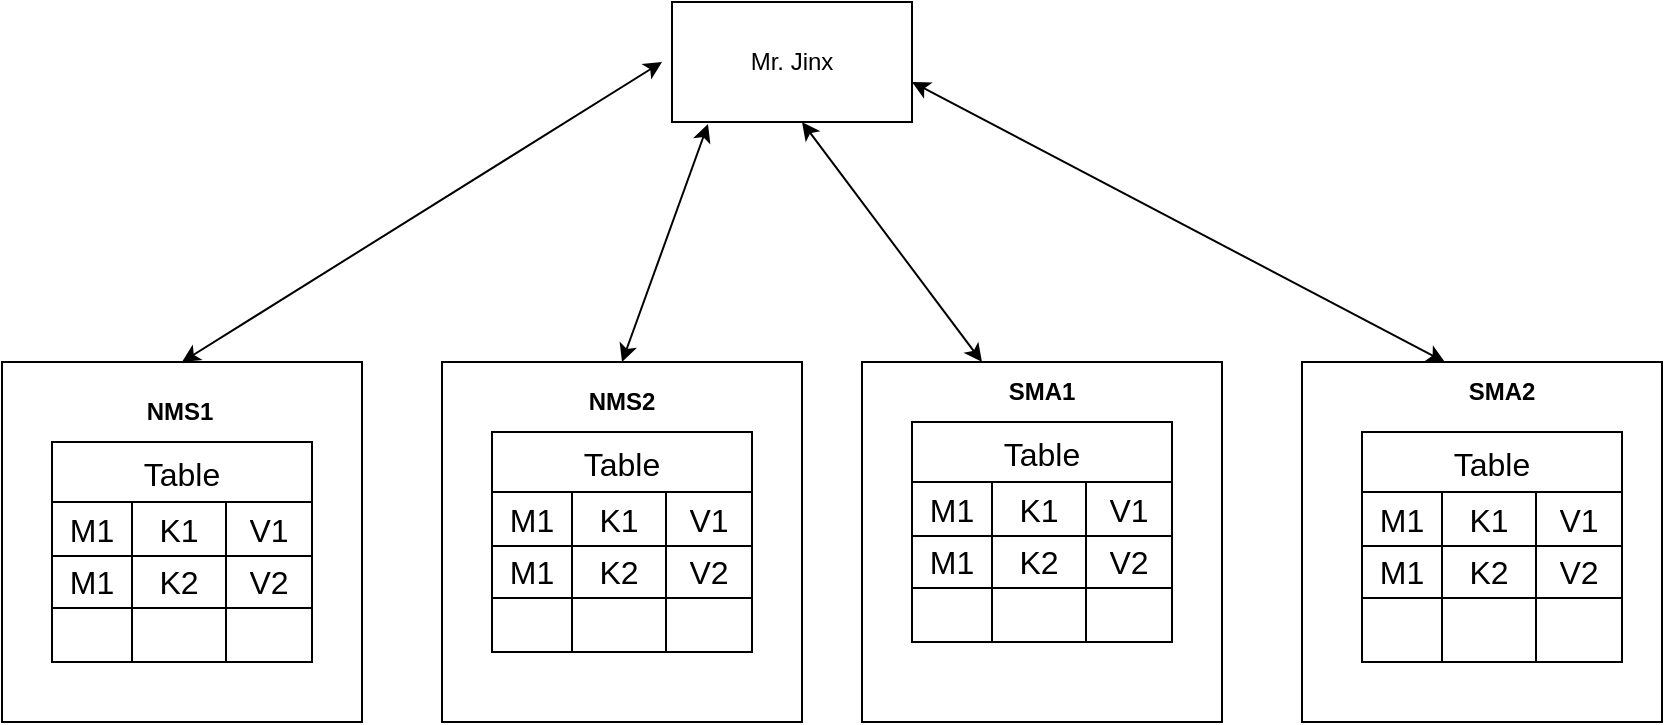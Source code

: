 <mxfile version="22.0.0" type="github">
  <diagram name="Page-1" id="oXNWPjhnlzOxRywy6CMi">
    <mxGraphModel dx="1050" dy="558" grid="1" gridSize="10" guides="1" tooltips="1" connect="1" arrows="1" fold="1" page="1" pageScale="1" pageWidth="850" pageHeight="1100" math="0" shadow="0">
      <root>
        <mxCell id="0" />
        <mxCell id="1" parent="0" />
        <mxCell id="G6FzZKToW4MEG1RDiFi3-1" value="" style="whiteSpace=wrap;html=1;aspect=fixed;" vertex="1" parent="1">
          <mxGeometry x="40" y="230" width="180" height="180" as="geometry" />
        </mxCell>
        <mxCell id="G6FzZKToW4MEG1RDiFi3-2" value="" style="whiteSpace=wrap;html=1;aspect=fixed;" vertex="1" parent="1">
          <mxGeometry x="260" y="230" width="180" height="180" as="geometry" />
        </mxCell>
        <mxCell id="G6FzZKToW4MEG1RDiFi3-3" value="" style="whiteSpace=wrap;html=1;aspect=fixed;" vertex="1" parent="1">
          <mxGeometry x="470" y="230" width="180" height="180" as="geometry" />
        </mxCell>
        <mxCell id="G6FzZKToW4MEG1RDiFi3-4" value="" style="whiteSpace=wrap;html=1;aspect=fixed;" vertex="1" parent="1">
          <mxGeometry x="690" y="230" width="180" height="180" as="geometry" />
        </mxCell>
        <mxCell id="G6FzZKToW4MEG1RDiFi3-20" value="Table" style="shape=table;startSize=30;container=1;collapsible=0;childLayout=tableLayout;strokeColor=default;fontSize=16;" vertex="1" parent="1">
          <mxGeometry x="65" y="270" width="130" height="110" as="geometry" />
        </mxCell>
        <mxCell id="G6FzZKToW4MEG1RDiFi3-21" value="" style="shape=tableRow;horizontal=0;startSize=0;swimlaneHead=0;swimlaneBody=0;strokeColor=inherit;top=0;left=0;bottom=0;right=0;collapsible=0;dropTarget=0;fillColor=none;points=[[0,0.5],[1,0.5]];portConstraint=eastwest;fontSize=16;" vertex="1" parent="G6FzZKToW4MEG1RDiFi3-20">
          <mxGeometry y="30" width="130" height="27" as="geometry" />
        </mxCell>
        <mxCell id="G6FzZKToW4MEG1RDiFi3-22" value="M1" style="shape=partialRectangle;html=1;whiteSpace=wrap;connectable=0;strokeColor=inherit;overflow=hidden;fillColor=none;top=0;left=0;bottom=0;right=0;pointerEvents=1;fontSize=16;" vertex="1" parent="G6FzZKToW4MEG1RDiFi3-21">
          <mxGeometry width="40" height="27" as="geometry">
            <mxRectangle width="40" height="27" as="alternateBounds" />
          </mxGeometry>
        </mxCell>
        <mxCell id="G6FzZKToW4MEG1RDiFi3-23" value="K1" style="shape=partialRectangle;html=1;whiteSpace=wrap;connectable=0;strokeColor=inherit;overflow=hidden;fillColor=none;top=0;left=0;bottom=0;right=0;pointerEvents=1;fontSize=16;" vertex="1" parent="G6FzZKToW4MEG1RDiFi3-21">
          <mxGeometry x="40" width="47" height="27" as="geometry">
            <mxRectangle width="47" height="27" as="alternateBounds" />
          </mxGeometry>
        </mxCell>
        <mxCell id="G6FzZKToW4MEG1RDiFi3-24" value="V1" style="shape=partialRectangle;html=1;whiteSpace=wrap;connectable=0;strokeColor=inherit;overflow=hidden;fillColor=none;top=0;left=0;bottom=0;right=0;pointerEvents=1;fontSize=16;" vertex="1" parent="G6FzZKToW4MEG1RDiFi3-21">
          <mxGeometry x="87" width="43" height="27" as="geometry">
            <mxRectangle width="43" height="27" as="alternateBounds" />
          </mxGeometry>
        </mxCell>
        <mxCell id="G6FzZKToW4MEG1RDiFi3-25" value="" style="shape=tableRow;horizontal=0;startSize=0;swimlaneHead=0;swimlaneBody=0;strokeColor=inherit;top=0;left=0;bottom=0;right=0;collapsible=0;dropTarget=0;fillColor=none;points=[[0,0.5],[1,0.5]];portConstraint=eastwest;fontSize=16;" vertex="1" parent="G6FzZKToW4MEG1RDiFi3-20">
          <mxGeometry y="57" width="130" height="26" as="geometry" />
        </mxCell>
        <mxCell id="G6FzZKToW4MEG1RDiFi3-26" value="M1" style="shape=partialRectangle;html=1;whiteSpace=wrap;connectable=0;strokeColor=inherit;overflow=hidden;fillColor=none;top=0;left=0;bottom=0;right=0;pointerEvents=1;fontSize=16;" vertex="1" parent="G6FzZKToW4MEG1RDiFi3-25">
          <mxGeometry width="40" height="26" as="geometry">
            <mxRectangle width="40" height="26" as="alternateBounds" />
          </mxGeometry>
        </mxCell>
        <mxCell id="G6FzZKToW4MEG1RDiFi3-27" value="K2" style="shape=partialRectangle;html=1;whiteSpace=wrap;connectable=0;strokeColor=inherit;overflow=hidden;fillColor=none;top=0;left=0;bottom=0;right=0;pointerEvents=1;fontSize=16;" vertex="1" parent="G6FzZKToW4MEG1RDiFi3-25">
          <mxGeometry x="40" width="47" height="26" as="geometry">
            <mxRectangle width="47" height="26" as="alternateBounds" />
          </mxGeometry>
        </mxCell>
        <mxCell id="G6FzZKToW4MEG1RDiFi3-28" value="V2" style="shape=partialRectangle;html=1;whiteSpace=wrap;connectable=0;strokeColor=inherit;overflow=hidden;fillColor=none;top=0;left=0;bottom=0;right=0;pointerEvents=1;fontSize=16;" vertex="1" parent="G6FzZKToW4MEG1RDiFi3-25">
          <mxGeometry x="87" width="43" height="26" as="geometry">
            <mxRectangle width="43" height="26" as="alternateBounds" />
          </mxGeometry>
        </mxCell>
        <mxCell id="G6FzZKToW4MEG1RDiFi3-29" value="" style="shape=tableRow;horizontal=0;startSize=0;swimlaneHead=0;swimlaneBody=0;strokeColor=inherit;top=0;left=0;bottom=0;right=0;collapsible=0;dropTarget=0;fillColor=none;points=[[0,0.5],[1,0.5]];portConstraint=eastwest;fontSize=16;" vertex="1" parent="G6FzZKToW4MEG1RDiFi3-20">
          <mxGeometry y="83" width="130" height="27" as="geometry" />
        </mxCell>
        <mxCell id="G6FzZKToW4MEG1RDiFi3-30" value="" style="shape=partialRectangle;html=1;whiteSpace=wrap;connectable=0;strokeColor=inherit;overflow=hidden;fillColor=none;top=0;left=0;bottom=0;right=0;pointerEvents=1;fontSize=16;" vertex="1" parent="G6FzZKToW4MEG1RDiFi3-29">
          <mxGeometry width="40" height="27" as="geometry">
            <mxRectangle width="40" height="27" as="alternateBounds" />
          </mxGeometry>
        </mxCell>
        <mxCell id="G6FzZKToW4MEG1RDiFi3-31" value="" style="shape=partialRectangle;html=1;whiteSpace=wrap;connectable=0;strokeColor=inherit;overflow=hidden;fillColor=none;top=0;left=0;bottom=0;right=0;pointerEvents=1;fontSize=16;" vertex="1" parent="G6FzZKToW4MEG1RDiFi3-29">
          <mxGeometry x="40" width="47" height="27" as="geometry">
            <mxRectangle width="47" height="27" as="alternateBounds" />
          </mxGeometry>
        </mxCell>
        <mxCell id="G6FzZKToW4MEG1RDiFi3-32" value="" style="shape=partialRectangle;html=1;whiteSpace=wrap;connectable=0;strokeColor=inherit;overflow=hidden;fillColor=none;top=0;left=0;bottom=0;right=0;pointerEvents=1;fontSize=16;" vertex="1" parent="G6FzZKToW4MEG1RDiFi3-29">
          <mxGeometry x="87" width="43" height="27" as="geometry">
            <mxRectangle width="43" height="27" as="alternateBounds" />
          </mxGeometry>
        </mxCell>
        <mxCell id="G6FzZKToW4MEG1RDiFi3-33" value="Table" style="shape=table;startSize=30;container=1;collapsible=0;childLayout=tableLayout;strokeColor=default;fontSize=16;" vertex="1" parent="1">
          <mxGeometry x="285" y="265" width="130" height="110" as="geometry" />
        </mxCell>
        <mxCell id="G6FzZKToW4MEG1RDiFi3-34" value="" style="shape=tableRow;horizontal=0;startSize=0;swimlaneHead=0;swimlaneBody=0;strokeColor=inherit;top=0;left=0;bottom=0;right=0;collapsible=0;dropTarget=0;fillColor=none;points=[[0,0.5],[1,0.5]];portConstraint=eastwest;fontSize=16;" vertex="1" parent="G6FzZKToW4MEG1RDiFi3-33">
          <mxGeometry y="30" width="130" height="27" as="geometry" />
        </mxCell>
        <mxCell id="G6FzZKToW4MEG1RDiFi3-35" value="M1" style="shape=partialRectangle;html=1;whiteSpace=wrap;connectable=0;strokeColor=inherit;overflow=hidden;fillColor=none;top=0;left=0;bottom=0;right=0;pointerEvents=1;fontSize=16;" vertex="1" parent="G6FzZKToW4MEG1RDiFi3-34">
          <mxGeometry width="40" height="27" as="geometry">
            <mxRectangle width="40" height="27" as="alternateBounds" />
          </mxGeometry>
        </mxCell>
        <mxCell id="G6FzZKToW4MEG1RDiFi3-36" value="K1" style="shape=partialRectangle;html=1;whiteSpace=wrap;connectable=0;strokeColor=inherit;overflow=hidden;fillColor=none;top=0;left=0;bottom=0;right=0;pointerEvents=1;fontSize=16;" vertex="1" parent="G6FzZKToW4MEG1RDiFi3-34">
          <mxGeometry x="40" width="47" height="27" as="geometry">
            <mxRectangle width="47" height="27" as="alternateBounds" />
          </mxGeometry>
        </mxCell>
        <mxCell id="G6FzZKToW4MEG1RDiFi3-37" value="V1" style="shape=partialRectangle;html=1;whiteSpace=wrap;connectable=0;strokeColor=inherit;overflow=hidden;fillColor=none;top=0;left=0;bottom=0;right=0;pointerEvents=1;fontSize=16;" vertex="1" parent="G6FzZKToW4MEG1RDiFi3-34">
          <mxGeometry x="87" width="43" height="27" as="geometry">
            <mxRectangle width="43" height="27" as="alternateBounds" />
          </mxGeometry>
        </mxCell>
        <mxCell id="G6FzZKToW4MEG1RDiFi3-38" value="" style="shape=tableRow;horizontal=0;startSize=0;swimlaneHead=0;swimlaneBody=0;strokeColor=inherit;top=0;left=0;bottom=0;right=0;collapsible=0;dropTarget=0;fillColor=none;points=[[0,0.5],[1,0.5]];portConstraint=eastwest;fontSize=16;" vertex="1" parent="G6FzZKToW4MEG1RDiFi3-33">
          <mxGeometry y="57" width="130" height="26" as="geometry" />
        </mxCell>
        <mxCell id="G6FzZKToW4MEG1RDiFi3-39" value="M1" style="shape=partialRectangle;html=1;whiteSpace=wrap;connectable=0;strokeColor=inherit;overflow=hidden;fillColor=none;top=0;left=0;bottom=0;right=0;pointerEvents=1;fontSize=16;" vertex="1" parent="G6FzZKToW4MEG1RDiFi3-38">
          <mxGeometry width="40" height="26" as="geometry">
            <mxRectangle width="40" height="26" as="alternateBounds" />
          </mxGeometry>
        </mxCell>
        <mxCell id="G6FzZKToW4MEG1RDiFi3-40" value="K2" style="shape=partialRectangle;html=1;whiteSpace=wrap;connectable=0;strokeColor=inherit;overflow=hidden;fillColor=none;top=0;left=0;bottom=0;right=0;pointerEvents=1;fontSize=16;" vertex="1" parent="G6FzZKToW4MEG1RDiFi3-38">
          <mxGeometry x="40" width="47" height="26" as="geometry">
            <mxRectangle width="47" height="26" as="alternateBounds" />
          </mxGeometry>
        </mxCell>
        <mxCell id="G6FzZKToW4MEG1RDiFi3-41" value="V2" style="shape=partialRectangle;html=1;whiteSpace=wrap;connectable=0;strokeColor=inherit;overflow=hidden;fillColor=none;top=0;left=0;bottom=0;right=0;pointerEvents=1;fontSize=16;" vertex="1" parent="G6FzZKToW4MEG1RDiFi3-38">
          <mxGeometry x="87" width="43" height="26" as="geometry">
            <mxRectangle width="43" height="26" as="alternateBounds" />
          </mxGeometry>
        </mxCell>
        <mxCell id="G6FzZKToW4MEG1RDiFi3-42" value="" style="shape=tableRow;horizontal=0;startSize=0;swimlaneHead=0;swimlaneBody=0;strokeColor=inherit;top=0;left=0;bottom=0;right=0;collapsible=0;dropTarget=0;fillColor=none;points=[[0,0.5],[1,0.5]];portConstraint=eastwest;fontSize=16;" vertex="1" parent="G6FzZKToW4MEG1RDiFi3-33">
          <mxGeometry y="83" width="130" height="27" as="geometry" />
        </mxCell>
        <mxCell id="G6FzZKToW4MEG1RDiFi3-43" value="" style="shape=partialRectangle;html=1;whiteSpace=wrap;connectable=0;strokeColor=inherit;overflow=hidden;fillColor=none;top=0;left=0;bottom=0;right=0;pointerEvents=1;fontSize=16;" vertex="1" parent="G6FzZKToW4MEG1RDiFi3-42">
          <mxGeometry width="40" height="27" as="geometry">
            <mxRectangle width="40" height="27" as="alternateBounds" />
          </mxGeometry>
        </mxCell>
        <mxCell id="G6FzZKToW4MEG1RDiFi3-44" value="" style="shape=partialRectangle;html=1;whiteSpace=wrap;connectable=0;strokeColor=inherit;overflow=hidden;fillColor=none;top=0;left=0;bottom=0;right=0;pointerEvents=1;fontSize=16;" vertex="1" parent="G6FzZKToW4MEG1RDiFi3-42">
          <mxGeometry x="40" width="47" height="27" as="geometry">
            <mxRectangle width="47" height="27" as="alternateBounds" />
          </mxGeometry>
        </mxCell>
        <mxCell id="G6FzZKToW4MEG1RDiFi3-45" value="" style="shape=partialRectangle;html=1;whiteSpace=wrap;connectable=0;strokeColor=inherit;overflow=hidden;fillColor=none;top=0;left=0;bottom=0;right=0;pointerEvents=1;fontSize=16;" vertex="1" parent="G6FzZKToW4MEG1RDiFi3-42">
          <mxGeometry x="87" width="43" height="27" as="geometry">
            <mxRectangle width="43" height="27" as="alternateBounds" />
          </mxGeometry>
        </mxCell>
        <mxCell id="G6FzZKToW4MEG1RDiFi3-46" value="Table" style="shape=table;startSize=30;container=1;collapsible=0;childLayout=tableLayout;strokeColor=default;fontSize=16;" vertex="1" parent="1">
          <mxGeometry x="495" y="260" width="130" height="110" as="geometry" />
        </mxCell>
        <mxCell id="G6FzZKToW4MEG1RDiFi3-47" value="" style="shape=tableRow;horizontal=0;startSize=0;swimlaneHead=0;swimlaneBody=0;strokeColor=inherit;top=0;left=0;bottom=0;right=0;collapsible=0;dropTarget=0;fillColor=none;points=[[0,0.5],[1,0.5]];portConstraint=eastwest;fontSize=16;" vertex="1" parent="G6FzZKToW4MEG1RDiFi3-46">
          <mxGeometry y="30" width="130" height="27" as="geometry" />
        </mxCell>
        <mxCell id="G6FzZKToW4MEG1RDiFi3-48" value="M1" style="shape=partialRectangle;html=1;whiteSpace=wrap;connectable=0;strokeColor=inherit;overflow=hidden;fillColor=none;top=0;left=0;bottom=0;right=0;pointerEvents=1;fontSize=16;" vertex="1" parent="G6FzZKToW4MEG1RDiFi3-47">
          <mxGeometry width="40" height="27" as="geometry">
            <mxRectangle width="40" height="27" as="alternateBounds" />
          </mxGeometry>
        </mxCell>
        <mxCell id="G6FzZKToW4MEG1RDiFi3-49" value="K1" style="shape=partialRectangle;html=1;whiteSpace=wrap;connectable=0;strokeColor=inherit;overflow=hidden;fillColor=none;top=0;left=0;bottom=0;right=0;pointerEvents=1;fontSize=16;" vertex="1" parent="G6FzZKToW4MEG1RDiFi3-47">
          <mxGeometry x="40" width="47" height="27" as="geometry">
            <mxRectangle width="47" height="27" as="alternateBounds" />
          </mxGeometry>
        </mxCell>
        <mxCell id="G6FzZKToW4MEG1RDiFi3-50" value="V1" style="shape=partialRectangle;html=1;whiteSpace=wrap;connectable=0;strokeColor=inherit;overflow=hidden;fillColor=none;top=0;left=0;bottom=0;right=0;pointerEvents=1;fontSize=16;" vertex="1" parent="G6FzZKToW4MEG1RDiFi3-47">
          <mxGeometry x="87" width="43" height="27" as="geometry">
            <mxRectangle width="43" height="27" as="alternateBounds" />
          </mxGeometry>
        </mxCell>
        <mxCell id="G6FzZKToW4MEG1RDiFi3-51" value="" style="shape=tableRow;horizontal=0;startSize=0;swimlaneHead=0;swimlaneBody=0;strokeColor=inherit;top=0;left=0;bottom=0;right=0;collapsible=0;dropTarget=0;fillColor=none;points=[[0,0.5],[1,0.5]];portConstraint=eastwest;fontSize=16;" vertex="1" parent="G6FzZKToW4MEG1RDiFi3-46">
          <mxGeometry y="57" width="130" height="26" as="geometry" />
        </mxCell>
        <mxCell id="G6FzZKToW4MEG1RDiFi3-52" value="M1" style="shape=partialRectangle;html=1;whiteSpace=wrap;connectable=0;strokeColor=inherit;overflow=hidden;fillColor=none;top=0;left=0;bottom=0;right=0;pointerEvents=1;fontSize=16;" vertex="1" parent="G6FzZKToW4MEG1RDiFi3-51">
          <mxGeometry width="40" height="26" as="geometry">
            <mxRectangle width="40" height="26" as="alternateBounds" />
          </mxGeometry>
        </mxCell>
        <mxCell id="G6FzZKToW4MEG1RDiFi3-53" value="K2" style="shape=partialRectangle;html=1;whiteSpace=wrap;connectable=0;strokeColor=inherit;overflow=hidden;fillColor=none;top=0;left=0;bottom=0;right=0;pointerEvents=1;fontSize=16;" vertex="1" parent="G6FzZKToW4MEG1RDiFi3-51">
          <mxGeometry x="40" width="47" height="26" as="geometry">
            <mxRectangle width="47" height="26" as="alternateBounds" />
          </mxGeometry>
        </mxCell>
        <mxCell id="G6FzZKToW4MEG1RDiFi3-54" value="V2" style="shape=partialRectangle;html=1;whiteSpace=wrap;connectable=0;strokeColor=inherit;overflow=hidden;fillColor=none;top=0;left=0;bottom=0;right=0;pointerEvents=1;fontSize=16;" vertex="1" parent="G6FzZKToW4MEG1RDiFi3-51">
          <mxGeometry x="87" width="43" height="26" as="geometry">
            <mxRectangle width="43" height="26" as="alternateBounds" />
          </mxGeometry>
        </mxCell>
        <mxCell id="G6FzZKToW4MEG1RDiFi3-55" value="" style="shape=tableRow;horizontal=0;startSize=0;swimlaneHead=0;swimlaneBody=0;strokeColor=inherit;top=0;left=0;bottom=0;right=0;collapsible=0;dropTarget=0;fillColor=none;points=[[0,0.5],[1,0.5]];portConstraint=eastwest;fontSize=16;" vertex="1" parent="G6FzZKToW4MEG1RDiFi3-46">
          <mxGeometry y="83" width="130" height="27" as="geometry" />
        </mxCell>
        <mxCell id="G6FzZKToW4MEG1RDiFi3-56" value="" style="shape=partialRectangle;html=1;whiteSpace=wrap;connectable=0;strokeColor=inherit;overflow=hidden;fillColor=none;top=0;left=0;bottom=0;right=0;pointerEvents=1;fontSize=16;" vertex="1" parent="G6FzZKToW4MEG1RDiFi3-55">
          <mxGeometry width="40" height="27" as="geometry">
            <mxRectangle width="40" height="27" as="alternateBounds" />
          </mxGeometry>
        </mxCell>
        <mxCell id="G6FzZKToW4MEG1RDiFi3-57" value="" style="shape=partialRectangle;html=1;whiteSpace=wrap;connectable=0;strokeColor=inherit;overflow=hidden;fillColor=none;top=0;left=0;bottom=0;right=0;pointerEvents=1;fontSize=16;" vertex="1" parent="G6FzZKToW4MEG1RDiFi3-55">
          <mxGeometry x="40" width="47" height="27" as="geometry">
            <mxRectangle width="47" height="27" as="alternateBounds" />
          </mxGeometry>
        </mxCell>
        <mxCell id="G6FzZKToW4MEG1RDiFi3-58" value="" style="shape=partialRectangle;html=1;whiteSpace=wrap;connectable=0;strokeColor=inherit;overflow=hidden;fillColor=none;top=0;left=0;bottom=0;right=0;pointerEvents=1;fontSize=16;" vertex="1" parent="G6FzZKToW4MEG1RDiFi3-55">
          <mxGeometry x="87" width="43" height="27" as="geometry">
            <mxRectangle width="43" height="27" as="alternateBounds" />
          </mxGeometry>
        </mxCell>
        <mxCell id="G6FzZKToW4MEG1RDiFi3-59" value="Table" style="shape=table;startSize=30;container=1;collapsible=0;childLayout=tableLayout;strokeColor=default;fontSize=16;" vertex="1" parent="1">
          <mxGeometry x="720" y="265" width="130" height="115" as="geometry" />
        </mxCell>
        <mxCell id="G6FzZKToW4MEG1RDiFi3-60" value="" style="shape=tableRow;horizontal=0;startSize=0;swimlaneHead=0;swimlaneBody=0;strokeColor=inherit;top=0;left=0;bottom=0;right=0;collapsible=0;dropTarget=0;fillColor=none;points=[[0,0.5],[1,0.5]];portConstraint=eastwest;fontSize=16;" vertex="1" parent="G6FzZKToW4MEG1RDiFi3-59">
          <mxGeometry y="30" width="130" height="27" as="geometry" />
        </mxCell>
        <mxCell id="G6FzZKToW4MEG1RDiFi3-61" value="M1" style="shape=partialRectangle;html=1;whiteSpace=wrap;connectable=0;strokeColor=inherit;overflow=hidden;fillColor=none;top=0;left=0;bottom=0;right=0;pointerEvents=1;fontSize=16;" vertex="1" parent="G6FzZKToW4MEG1RDiFi3-60">
          <mxGeometry width="40" height="27" as="geometry">
            <mxRectangle width="40" height="27" as="alternateBounds" />
          </mxGeometry>
        </mxCell>
        <mxCell id="G6FzZKToW4MEG1RDiFi3-62" value="K1" style="shape=partialRectangle;html=1;whiteSpace=wrap;connectable=0;strokeColor=inherit;overflow=hidden;fillColor=none;top=0;left=0;bottom=0;right=0;pointerEvents=1;fontSize=16;" vertex="1" parent="G6FzZKToW4MEG1RDiFi3-60">
          <mxGeometry x="40" width="47" height="27" as="geometry">
            <mxRectangle width="47" height="27" as="alternateBounds" />
          </mxGeometry>
        </mxCell>
        <mxCell id="G6FzZKToW4MEG1RDiFi3-63" value="V1" style="shape=partialRectangle;html=1;whiteSpace=wrap;connectable=0;strokeColor=inherit;overflow=hidden;fillColor=none;top=0;left=0;bottom=0;right=0;pointerEvents=1;fontSize=16;" vertex="1" parent="G6FzZKToW4MEG1RDiFi3-60">
          <mxGeometry x="87" width="43" height="27" as="geometry">
            <mxRectangle width="43" height="27" as="alternateBounds" />
          </mxGeometry>
        </mxCell>
        <mxCell id="G6FzZKToW4MEG1RDiFi3-64" value="" style="shape=tableRow;horizontal=0;startSize=0;swimlaneHead=0;swimlaneBody=0;strokeColor=inherit;top=0;left=0;bottom=0;right=0;collapsible=0;dropTarget=0;fillColor=none;points=[[0,0.5],[1,0.5]];portConstraint=eastwest;fontSize=16;" vertex="1" parent="G6FzZKToW4MEG1RDiFi3-59">
          <mxGeometry y="57" width="130" height="26" as="geometry" />
        </mxCell>
        <mxCell id="G6FzZKToW4MEG1RDiFi3-65" value="M1" style="shape=partialRectangle;html=1;whiteSpace=wrap;connectable=0;strokeColor=inherit;overflow=hidden;fillColor=none;top=0;left=0;bottom=0;right=0;pointerEvents=1;fontSize=16;" vertex="1" parent="G6FzZKToW4MEG1RDiFi3-64">
          <mxGeometry width="40" height="26" as="geometry">
            <mxRectangle width="40" height="26" as="alternateBounds" />
          </mxGeometry>
        </mxCell>
        <mxCell id="G6FzZKToW4MEG1RDiFi3-66" value="K2" style="shape=partialRectangle;html=1;whiteSpace=wrap;connectable=0;strokeColor=inherit;overflow=hidden;fillColor=none;top=0;left=0;bottom=0;right=0;pointerEvents=1;fontSize=16;" vertex="1" parent="G6FzZKToW4MEG1RDiFi3-64">
          <mxGeometry x="40" width="47" height="26" as="geometry">
            <mxRectangle width="47" height="26" as="alternateBounds" />
          </mxGeometry>
        </mxCell>
        <mxCell id="G6FzZKToW4MEG1RDiFi3-67" value="V2" style="shape=partialRectangle;html=1;whiteSpace=wrap;connectable=0;strokeColor=inherit;overflow=hidden;fillColor=none;top=0;left=0;bottom=0;right=0;pointerEvents=1;fontSize=16;" vertex="1" parent="G6FzZKToW4MEG1RDiFi3-64">
          <mxGeometry x="87" width="43" height="26" as="geometry">
            <mxRectangle width="43" height="26" as="alternateBounds" />
          </mxGeometry>
        </mxCell>
        <mxCell id="G6FzZKToW4MEG1RDiFi3-68" value="" style="shape=tableRow;horizontal=0;startSize=0;swimlaneHead=0;swimlaneBody=0;strokeColor=inherit;top=0;left=0;bottom=0;right=0;collapsible=0;dropTarget=0;fillColor=none;points=[[0,0.5],[1,0.5]];portConstraint=eastwest;fontSize=16;" vertex="1" parent="G6FzZKToW4MEG1RDiFi3-59">
          <mxGeometry y="83" width="130" height="32" as="geometry" />
        </mxCell>
        <mxCell id="G6FzZKToW4MEG1RDiFi3-69" value="" style="shape=partialRectangle;html=1;whiteSpace=wrap;connectable=0;strokeColor=inherit;overflow=hidden;fillColor=none;top=0;left=0;bottom=0;right=0;pointerEvents=1;fontSize=16;" vertex="1" parent="G6FzZKToW4MEG1RDiFi3-68">
          <mxGeometry width="40" height="32" as="geometry">
            <mxRectangle width="40" height="32" as="alternateBounds" />
          </mxGeometry>
        </mxCell>
        <mxCell id="G6FzZKToW4MEG1RDiFi3-70" value="" style="shape=partialRectangle;html=1;whiteSpace=wrap;connectable=0;strokeColor=inherit;overflow=hidden;fillColor=none;top=0;left=0;bottom=0;right=0;pointerEvents=1;fontSize=16;" vertex="1" parent="G6FzZKToW4MEG1RDiFi3-68">
          <mxGeometry x="40" width="47" height="32" as="geometry">
            <mxRectangle width="47" height="32" as="alternateBounds" />
          </mxGeometry>
        </mxCell>
        <mxCell id="G6FzZKToW4MEG1RDiFi3-71" value="" style="shape=partialRectangle;html=1;whiteSpace=wrap;connectable=0;strokeColor=inherit;overflow=hidden;fillColor=none;top=0;left=0;bottom=0;right=0;pointerEvents=1;fontSize=16;" vertex="1" parent="G6FzZKToW4MEG1RDiFi3-68">
          <mxGeometry x="87" width="43" height="32" as="geometry">
            <mxRectangle width="43" height="32" as="alternateBounds" />
          </mxGeometry>
        </mxCell>
        <mxCell id="G6FzZKToW4MEG1RDiFi3-72" value="&lt;b&gt;NMS1&lt;/b&gt;" style="text;html=1;strokeColor=none;fillColor=none;align=center;verticalAlign=middle;whiteSpace=wrap;rounded=0;" vertex="1" parent="1">
          <mxGeometry x="99" y="240" width="60" height="30" as="geometry" />
        </mxCell>
        <mxCell id="G6FzZKToW4MEG1RDiFi3-73" value="&lt;b&gt;NMS2&lt;/b&gt;" style="text;html=1;strokeColor=none;fillColor=none;align=center;verticalAlign=middle;whiteSpace=wrap;rounded=0;" vertex="1" parent="1">
          <mxGeometry x="320" y="235" width="60" height="30" as="geometry" />
        </mxCell>
        <mxCell id="G6FzZKToW4MEG1RDiFi3-74" value="&lt;b&gt;SMA1&lt;/b&gt;" style="text;html=1;strokeColor=none;fillColor=none;align=center;verticalAlign=middle;whiteSpace=wrap;rounded=0;" vertex="1" parent="1">
          <mxGeometry x="530" y="230" width="60" height="30" as="geometry" />
        </mxCell>
        <mxCell id="G6FzZKToW4MEG1RDiFi3-75" value="&lt;b&gt;SMA2&lt;/b&gt;" style="text;html=1;strokeColor=none;fillColor=none;align=center;verticalAlign=middle;whiteSpace=wrap;rounded=0;" vertex="1" parent="1">
          <mxGeometry x="760" y="230" width="60" height="30" as="geometry" />
        </mxCell>
        <mxCell id="G6FzZKToW4MEG1RDiFi3-76" value="Mr. Jinx" style="rounded=0;whiteSpace=wrap;html=1;" vertex="1" parent="1">
          <mxGeometry x="375" y="50" width="120" height="60" as="geometry" />
        </mxCell>
        <mxCell id="G6FzZKToW4MEG1RDiFi3-77" value="" style="endArrow=classic;startArrow=classic;html=1;rounded=0;exitX=0.5;exitY=0;exitDx=0;exitDy=0;" edge="1" parent="1" source="G6FzZKToW4MEG1RDiFi3-1">
          <mxGeometry width="50" height="50" relative="1" as="geometry">
            <mxPoint x="320" y="130" as="sourcePoint" />
            <mxPoint x="370" y="80" as="targetPoint" />
          </mxGeometry>
        </mxCell>
        <mxCell id="G6FzZKToW4MEG1RDiFi3-78" value="" style="endArrow=classic;startArrow=classic;html=1;rounded=0;exitX=0.5;exitY=0;exitDx=0;exitDy=0;entryX=0.15;entryY=1.017;entryDx=0;entryDy=0;entryPerimeter=0;" edge="1" parent="1" source="G6FzZKToW4MEG1RDiFi3-2" target="G6FzZKToW4MEG1RDiFi3-76">
          <mxGeometry width="50" height="50" relative="1" as="geometry">
            <mxPoint x="140" y="240" as="sourcePoint" />
            <mxPoint x="390" y="120" as="targetPoint" />
          </mxGeometry>
        </mxCell>
        <mxCell id="G6FzZKToW4MEG1RDiFi3-79" value="" style="endArrow=classic;startArrow=classic;html=1;rounded=0;exitX=0;exitY=0;exitDx=0;exitDy=0;" edge="1" parent="1" source="G6FzZKToW4MEG1RDiFi3-74">
          <mxGeometry width="50" height="50" relative="1" as="geometry">
            <mxPoint x="400" y="220" as="sourcePoint" />
            <mxPoint x="440" y="110" as="targetPoint" />
          </mxGeometry>
        </mxCell>
        <mxCell id="G6FzZKToW4MEG1RDiFi3-80" value="" style="endArrow=classic;startArrow=classic;html=1;rounded=0;" edge="1" parent="1" source="G6FzZKToW4MEG1RDiFi3-75">
          <mxGeometry width="50" height="50" relative="1" as="geometry">
            <mxPoint x="585" y="210" as="sourcePoint" />
            <mxPoint x="495" y="90" as="targetPoint" />
          </mxGeometry>
        </mxCell>
      </root>
    </mxGraphModel>
  </diagram>
</mxfile>

